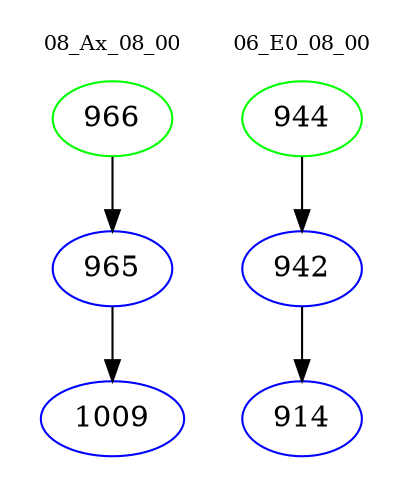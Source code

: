 digraph{
subgraph cluster_0 {
color = white
label = "08_Ax_08_00";
fontsize=10;
T0_966 [label="966", color="green"]
T0_966 -> T0_965 [color="black"]
T0_965 [label="965", color="blue"]
T0_965 -> T0_1009 [color="black"]
T0_1009 [label="1009", color="blue"]
}
subgraph cluster_1 {
color = white
label = "06_E0_08_00";
fontsize=10;
T1_944 [label="944", color="green"]
T1_944 -> T1_942 [color="black"]
T1_942 [label="942", color="blue"]
T1_942 -> T1_914 [color="black"]
T1_914 [label="914", color="blue"]
}
}
